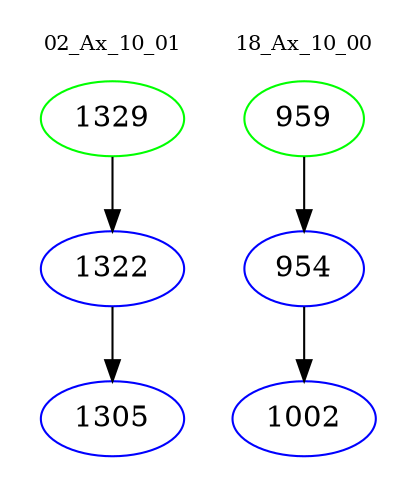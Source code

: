 digraph{
subgraph cluster_0 {
color = white
label = "02_Ax_10_01";
fontsize=10;
T0_1329 [label="1329", color="green"]
T0_1329 -> T0_1322 [color="black"]
T0_1322 [label="1322", color="blue"]
T0_1322 -> T0_1305 [color="black"]
T0_1305 [label="1305", color="blue"]
}
subgraph cluster_1 {
color = white
label = "18_Ax_10_00";
fontsize=10;
T1_959 [label="959", color="green"]
T1_959 -> T1_954 [color="black"]
T1_954 [label="954", color="blue"]
T1_954 -> T1_1002 [color="black"]
T1_1002 [label="1002", color="blue"]
}
}
